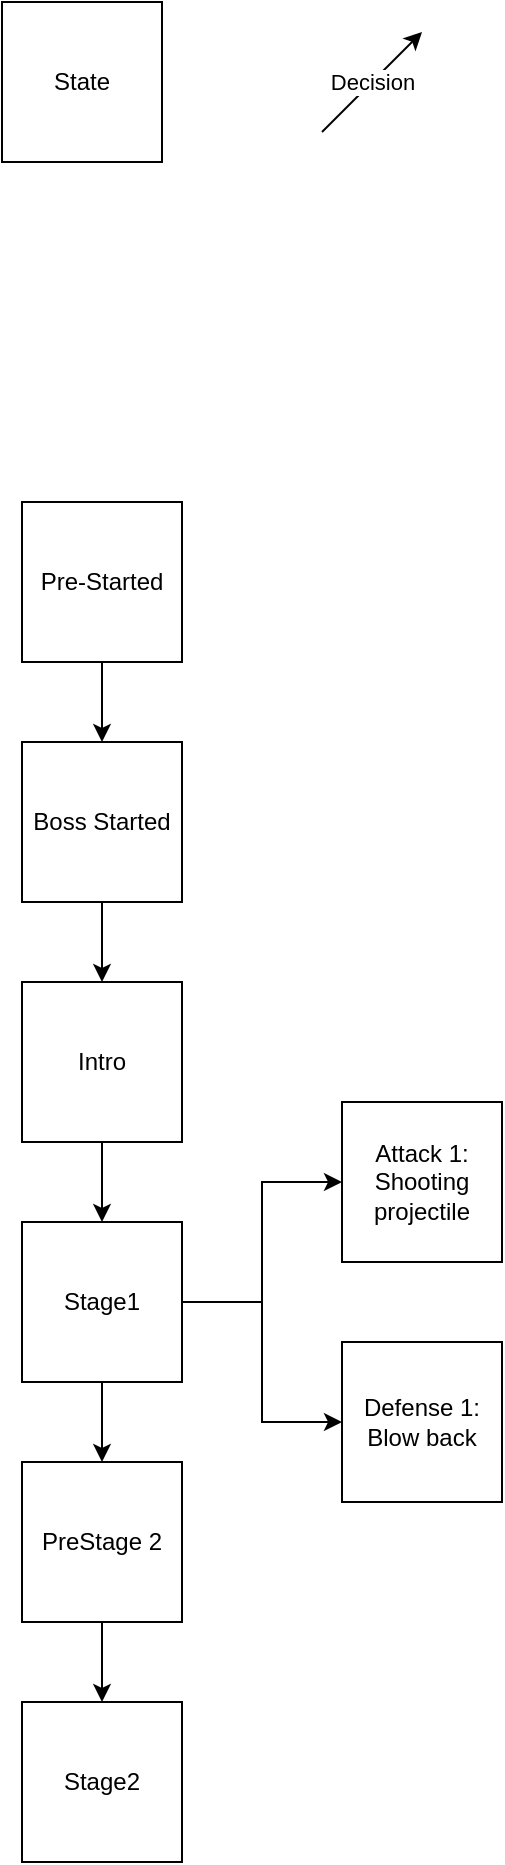 <mxfile version="15.0.3" type="device"><diagram id="D97zHF4y55OJmFdvWWZx" name="Page-1"><mxGraphModel dx="1422" dy="762" grid="1" gridSize="10" guides="1" tooltips="1" connect="1" arrows="1" fold="1" page="1" pageScale="1" pageWidth="850" pageHeight="1100" math="0" shadow="0"><root><mxCell id="0"/><mxCell id="1" parent="0"/><mxCell id="uGNd6PIKDiVkOxaQrdmA-1" value="State" style="whiteSpace=wrap;html=1;aspect=fixed;" vertex="1" parent="1"><mxGeometry x="70" y="30" width="80" height="80" as="geometry"/></mxCell><mxCell id="uGNd6PIKDiVkOxaQrdmA-6" style="edgeStyle=orthogonalEdgeStyle;rounded=0;orthogonalLoop=1;jettySize=auto;html=1;" edge="1" parent="1" source="uGNd6PIKDiVkOxaQrdmA-2" target="uGNd6PIKDiVkOxaQrdmA-3"><mxGeometry relative="1" as="geometry"/></mxCell><mxCell id="uGNd6PIKDiVkOxaQrdmA-2" value="Pre-Started" style="whiteSpace=wrap;html=1;aspect=fixed;" vertex="1" parent="1"><mxGeometry x="80" y="280" width="80" height="80" as="geometry"/></mxCell><mxCell id="uGNd6PIKDiVkOxaQrdmA-7" style="edgeStyle=orthogonalEdgeStyle;rounded=0;orthogonalLoop=1;jettySize=auto;html=1;" edge="1" parent="1" source="uGNd6PIKDiVkOxaQrdmA-3" target="uGNd6PIKDiVkOxaQrdmA-4"><mxGeometry relative="1" as="geometry"/></mxCell><mxCell id="uGNd6PIKDiVkOxaQrdmA-3" value="Boss Started" style="whiteSpace=wrap;html=1;aspect=fixed;" vertex="1" parent="1"><mxGeometry x="80" y="400" width="80" height="80" as="geometry"/></mxCell><mxCell id="uGNd6PIKDiVkOxaQrdmA-8" style="edgeStyle=orthogonalEdgeStyle;rounded=0;orthogonalLoop=1;jettySize=auto;html=1;" edge="1" parent="1" source="uGNd6PIKDiVkOxaQrdmA-4" target="uGNd6PIKDiVkOxaQrdmA-5"><mxGeometry relative="1" as="geometry"/></mxCell><mxCell id="uGNd6PIKDiVkOxaQrdmA-4" value="Intro" style="whiteSpace=wrap;html=1;aspect=fixed;" vertex="1" parent="1"><mxGeometry x="80" y="520" width="80" height="80" as="geometry"/></mxCell><mxCell id="uGNd6PIKDiVkOxaQrdmA-10" style="edgeStyle=orthogonalEdgeStyle;rounded=0;orthogonalLoop=1;jettySize=auto;html=1;" edge="1" parent="1" source="uGNd6PIKDiVkOxaQrdmA-5" target="uGNd6PIKDiVkOxaQrdmA-9"><mxGeometry relative="1" as="geometry"/></mxCell><mxCell id="uGNd6PIKDiVkOxaQrdmA-14" style="edgeStyle=orthogonalEdgeStyle;rounded=0;orthogonalLoop=1;jettySize=auto;html=1;entryX=0;entryY=0.5;entryDx=0;entryDy=0;" edge="1" parent="1" source="uGNd6PIKDiVkOxaQrdmA-5" target="uGNd6PIKDiVkOxaQrdmA-13"><mxGeometry relative="1" as="geometry"/></mxCell><mxCell id="uGNd6PIKDiVkOxaQrdmA-17" style="edgeStyle=orthogonalEdgeStyle;rounded=0;orthogonalLoop=1;jettySize=auto;html=1;" edge="1" parent="1" source="uGNd6PIKDiVkOxaQrdmA-5" target="uGNd6PIKDiVkOxaQrdmA-16"><mxGeometry relative="1" as="geometry"/></mxCell><mxCell id="uGNd6PIKDiVkOxaQrdmA-5" value="Stage1" style="whiteSpace=wrap;html=1;aspect=fixed;" vertex="1" parent="1"><mxGeometry x="80" y="640" width="80" height="80" as="geometry"/></mxCell><mxCell id="uGNd6PIKDiVkOxaQrdmA-12" style="edgeStyle=orthogonalEdgeStyle;rounded=0;orthogonalLoop=1;jettySize=auto;html=1;" edge="1" parent="1" source="uGNd6PIKDiVkOxaQrdmA-9" target="uGNd6PIKDiVkOxaQrdmA-11"><mxGeometry relative="1" as="geometry"/></mxCell><mxCell id="uGNd6PIKDiVkOxaQrdmA-9" value="PreStage 2" style="whiteSpace=wrap;html=1;aspect=fixed;" vertex="1" parent="1"><mxGeometry x="80" y="760" width="80" height="80" as="geometry"/></mxCell><mxCell id="uGNd6PIKDiVkOxaQrdmA-11" value="Stage2" style="whiteSpace=wrap;html=1;aspect=fixed;" vertex="1" parent="1"><mxGeometry x="80" y="880" width="80" height="80" as="geometry"/></mxCell><mxCell id="uGNd6PIKDiVkOxaQrdmA-13" value="Attack 1: Shooting projectile" style="whiteSpace=wrap;html=1;aspect=fixed;" vertex="1" parent="1"><mxGeometry x="240" y="580" width="80" height="80" as="geometry"/></mxCell><mxCell id="uGNd6PIKDiVkOxaQrdmA-16" value="Defense 1:&lt;br&gt;Blow back" style="whiteSpace=wrap;html=1;aspect=fixed;" vertex="1" parent="1"><mxGeometry x="240" y="700" width="80" height="80" as="geometry"/></mxCell><mxCell id="uGNd6PIKDiVkOxaQrdmA-18" value="Decision" style="endArrow=classic;html=1;" edge="1" parent="1"><mxGeometry width="50" height="50" relative="1" as="geometry"><mxPoint x="230" y="95" as="sourcePoint"/><mxPoint x="280" y="45" as="targetPoint"/></mxGeometry></mxCell></root></mxGraphModel></diagram></mxfile>